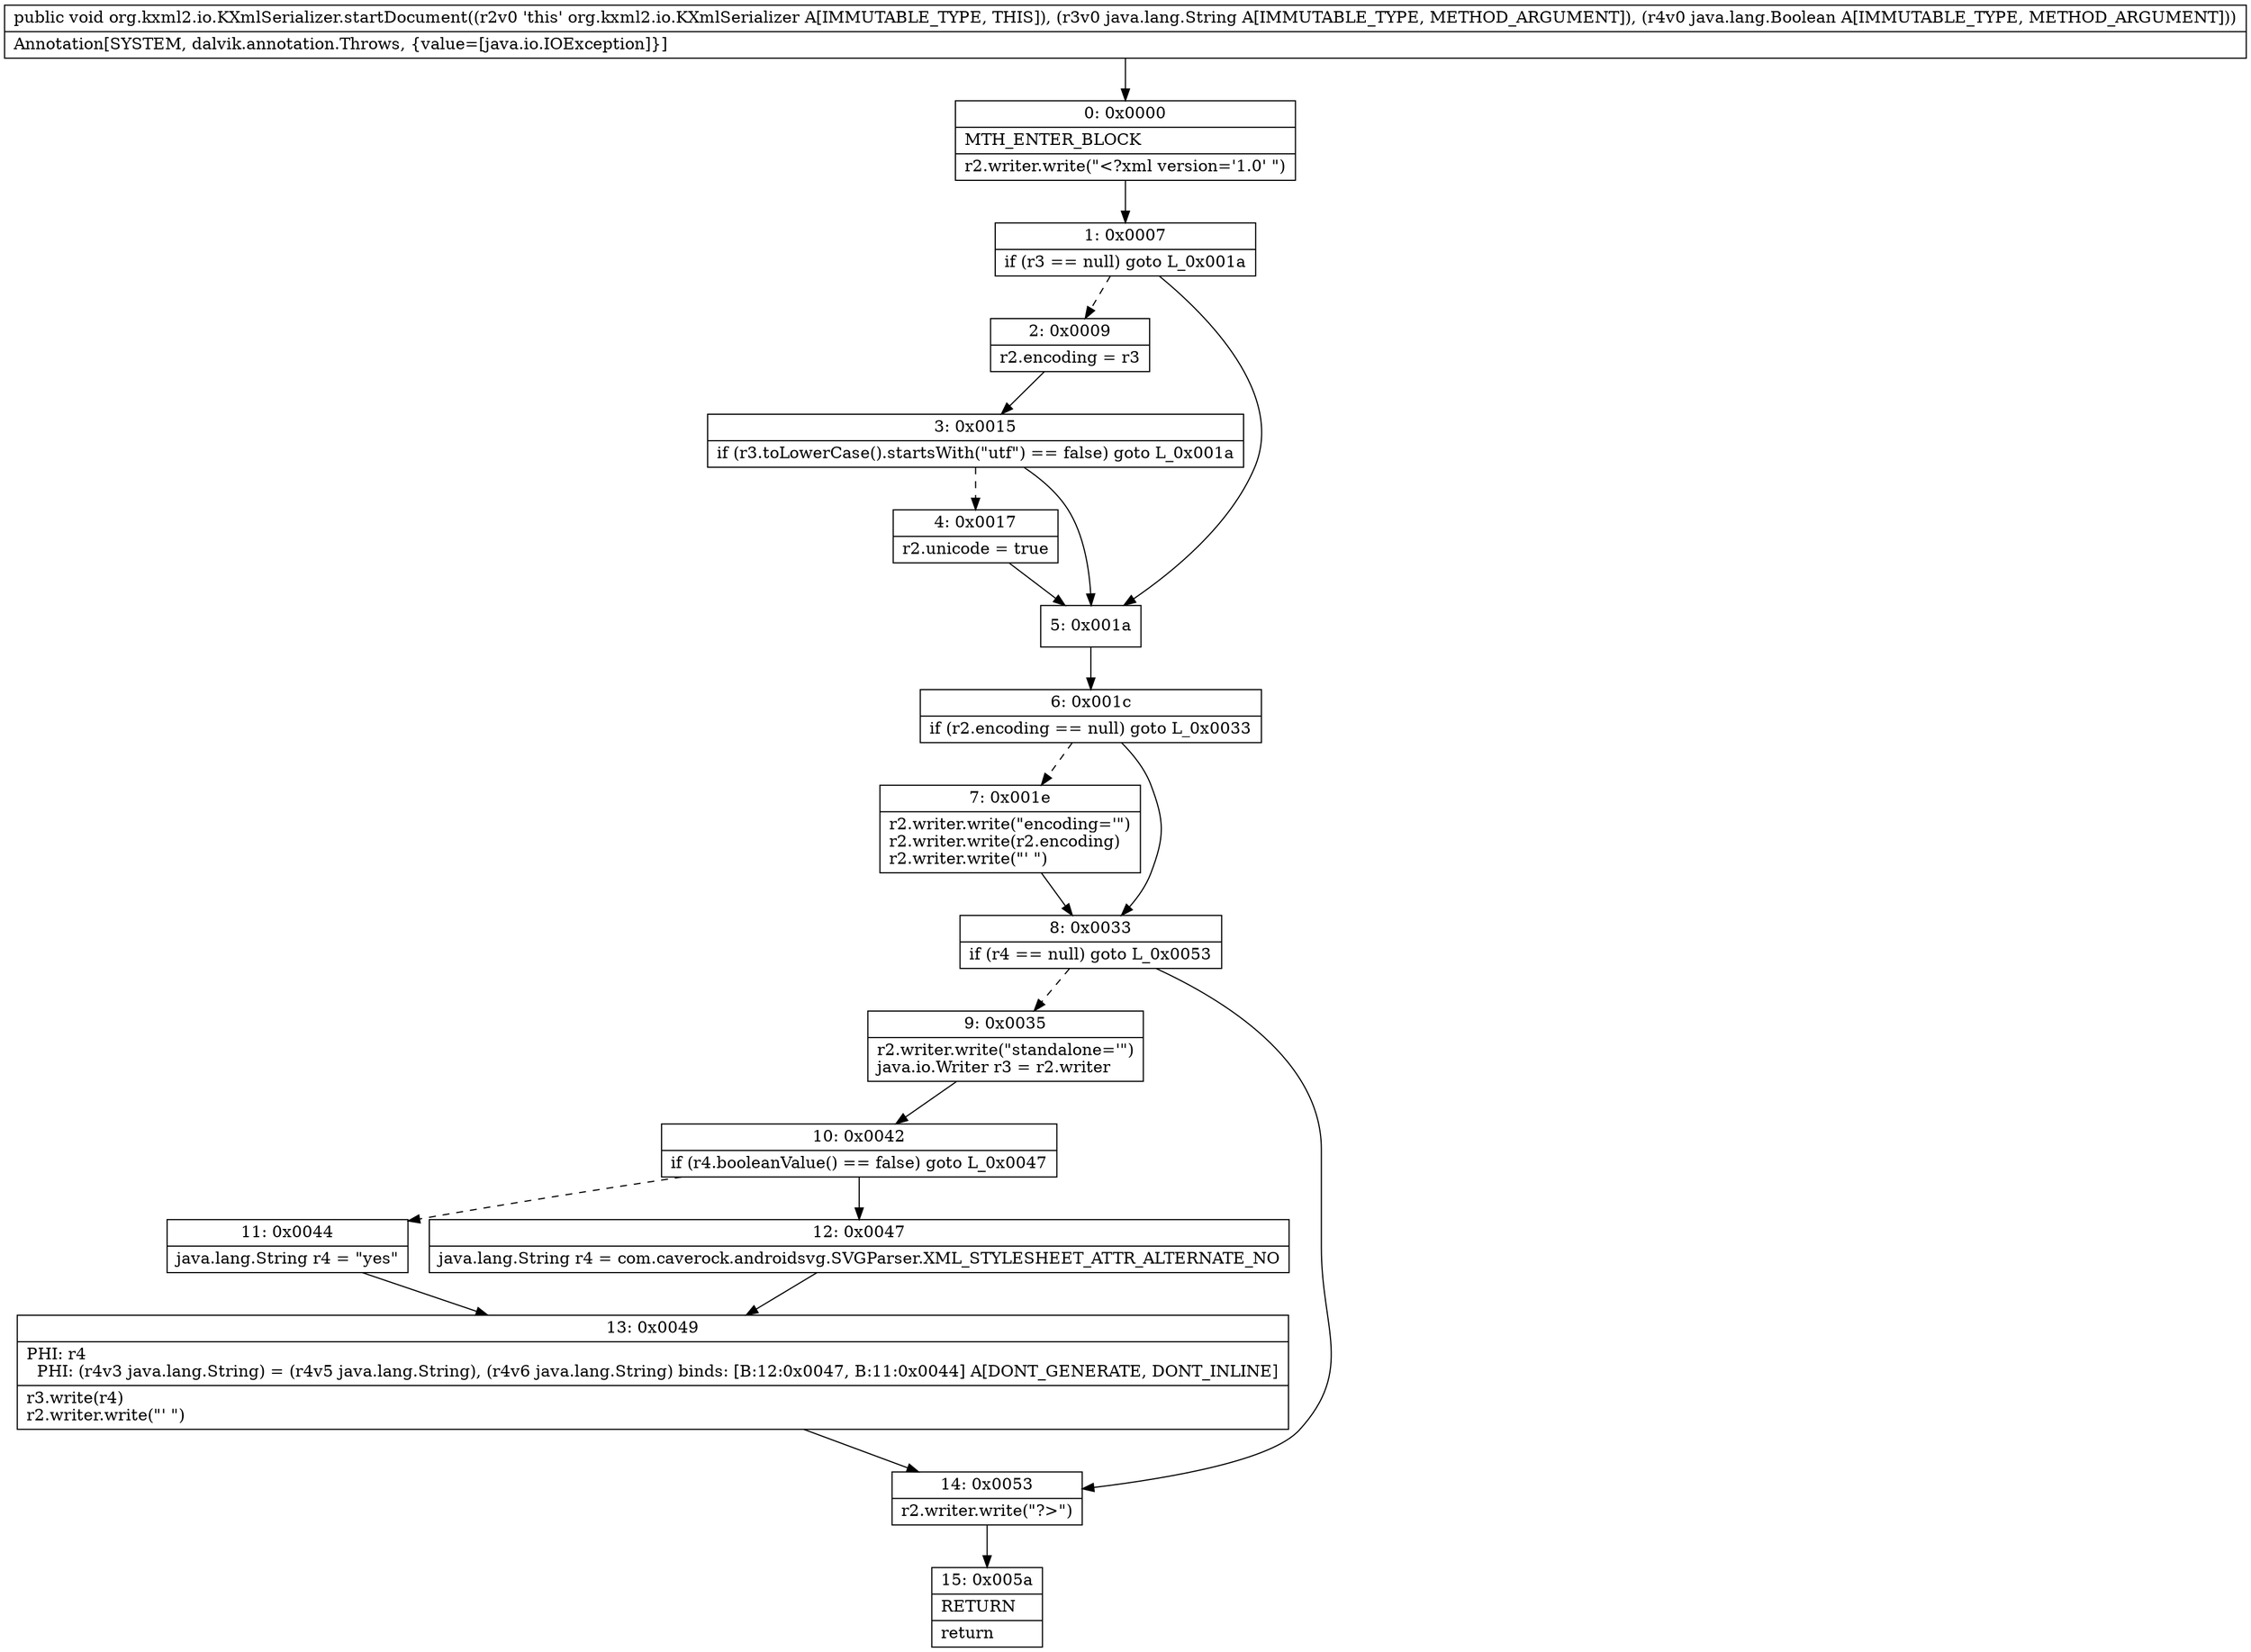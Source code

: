 digraph "CFG fororg.kxml2.io.KXmlSerializer.startDocument(Ljava\/lang\/String;Ljava\/lang\/Boolean;)V" {
Node_0 [shape=record,label="{0\:\ 0x0000|MTH_ENTER_BLOCK\l|r2.writer.write(\"\<?xml version='1.0' \")\l}"];
Node_1 [shape=record,label="{1\:\ 0x0007|if (r3 == null) goto L_0x001a\l}"];
Node_2 [shape=record,label="{2\:\ 0x0009|r2.encoding = r3\l}"];
Node_3 [shape=record,label="{3\:\ 0x0015|if (r3.toLowerCase().startsWith(\"utf\") == false) goto L_0x001a\l}"];
Node_4 [shape=record,label="{4\:\ 0x0017|r2.unicode = true\l}"];
Node_5 [shape=record,label="{5\:\ 0x001a}"];
Node_6 [shape=record,label="{6\:\ 0x001c|if (r2.encoding == null) goto L_0x0033\l}"];
Node_7 [shape=record,label="{7\:\ 0x001e|r2.writer.write(\"encoding='\")\lr2.writer.write(r2.encoding)\lr2.writer.write(\"' \")\l}"];
Node_8 [shape=record,label="{8\:\ 0x0033|if (r4 == null) goto L_0x0053\l}"];
Node_9 [shape=record,label="{9\:\ 0x0035|r2.writer.write(\"standalone='\")\ljava.io.Writer r3 = r2.writer\l}"];
Node_10 [shape=record,label="{10\:\ 0x0042|if (r4.booleanValue() == false) goto L_0x0047\l}"];
Node_11 [shape=record,label="{11\:\ 0x0044|java.lang.String r4 = \"yes\"\l}"];
Node_12 [shape=record,label="{12\:\ 0x0047|java.lang.String r4 = com.caverock.androidsvg.SVGParser.XML_STYLESHEET_ATTR_ALTERNATE_NO\l}"];
Node_13 [shape=record,label="{13\:\ 0x0049|PHI: r4 \l  PHI: (r4v3 java.lang.String) = (r4v5 java.lang.String), (r4v6 java.lang.String) binds: [B:12:0x0047, B:11:0x0044] A[DONT_GENERATE, DONT_INLINE]\l|r3.write(r4)\lr2.writer.write(\"' \")\l}"];
Node_14 [shape=record,label="{14\:\ 0x0053|r2.writer.write(\"?\>\")\l}"];
Node_15 [shape=record,label="{15\:\ 0x005a|RETURN\l|return\l}"];
MethodNode[shape=record,label="{public void org.kxml2.io.KXmlSerializer.startDocument((r2v0 'this' org.kxml2.io.KXmlSerializer A[IMMUTABLE_TYPE, THIS]), (r3v0 java.lang.String A[IMMUTABLE_TYPE, METHOD_ARGUMENT]), (r4v0 java.lang.Boolean A[IMMUTABLE_TYPE, METHOD_ARGUMENT]))  | Annotation[SYSTEM, dalvik.annotation.Throws, \{value=[java.io.IOException]\}]\l}"];
MethodNode -> Node_0;
Node_0 -> Node_1;
Node_1 -> Node_2[style=dashed];
Node_1 -> Node_5;
Node_2 -> Node_3;
Node_3 -> Node_4[style=dashed];
Node_3 -> Node_5;
Node_4 -> Node_5;
Node_5 -> Node_6;
Node_6 -> Node_7[style=dashed];
Node_6 -> Node_8;
Node_7 -> Node_8;
Node_8 -> Node_9[style=dashed];
Node_8 -> Node_14;
Node_9 -> Node_10;
Node_10 -> Node_11[style=dashed];
Node_10 -> Node_12;
Node_11 -> Node_13;
Node_12 -> Node_13;
Node_13 -> Node_14;
Node_14 -> Node_15;
}


